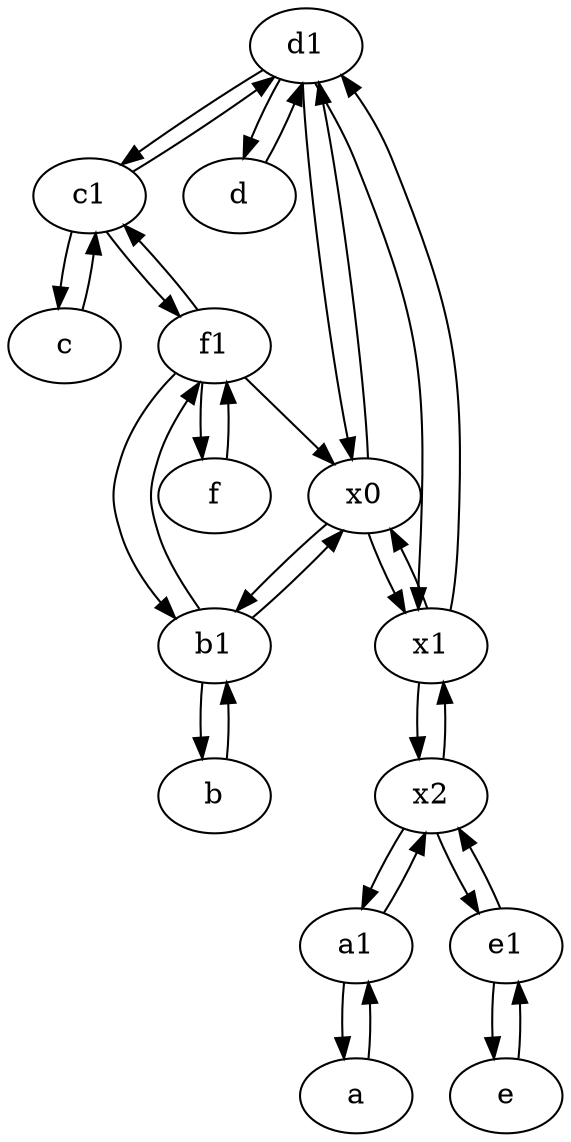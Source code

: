 digraph  {
	d1 [pos="25,30!"];
	c1 [pos="30,15!"];
	e [pos="30,50!"];
	d [pos="20,30!"];
	b1 [pos="45,20!"];
	x1;
	c [pos="20,10!"];
	a [pos="40,10!"];
	x2;
	f [pos="15,45!"];
	b [pos="50,20!"];
	f1;
	x0;
	a1 [pos="40,15!"];
	e1 [pos="25,45!"];
	b -> b1;
	x2 -> a1;
	f1 -> c1;
	c1 -> d1;
	x1 -> d1;
	x0 -> x1;
	f1 -> f;
	b1 -> x0;
	f -> f1;
	e -> e1;
	b1 -> b;
	d1 -> c1;
	d1 -> x0;
	d1 -> x1;
	a1 -> a;
	a1 -> x2;
	x0 -> d1;
	a -> a1;
	c1 -> c;
	x2 -> e1;
	e1 -> x2;
	d -> d1;
	x0 -> b1;
	e1 -> e;
	f1 -> x0;
	x1 -> x2;
	x2 -> x1;
	c -> c1;
	c1 -> f1;
	b1 -> f1;
	d1 -> d;
	f1 -> b1;
	x1 -> x0;

	}
